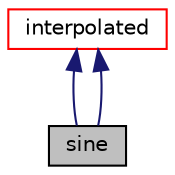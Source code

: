 digraph "sine"
{
  bgcolor="transparent";
  edge [fontname="Helvetica",fontsize="10",labelfontname="Helvetica",labelfontsize="10"];
  node [fontname="Helvetica",fontsize="10",shape=record];
  Node4 [label="sine",height=0.2,width=0.4,color="black", fillcolor="grey75", style="filled", fontcolor="black"];
  Node5 -> Node4 [dir="back",color="midnightblue",fontsize="10",style="solid",fontname="Helvetica"];
  Node5 [label="interpolated",height=0.2,width=0.4,color="red",URL="$a02572.html"];
  Node5 -> Node4 [dir="back",color="midnightblue",fontsize="10",style="solid",fontname="Helvetica"];
}
